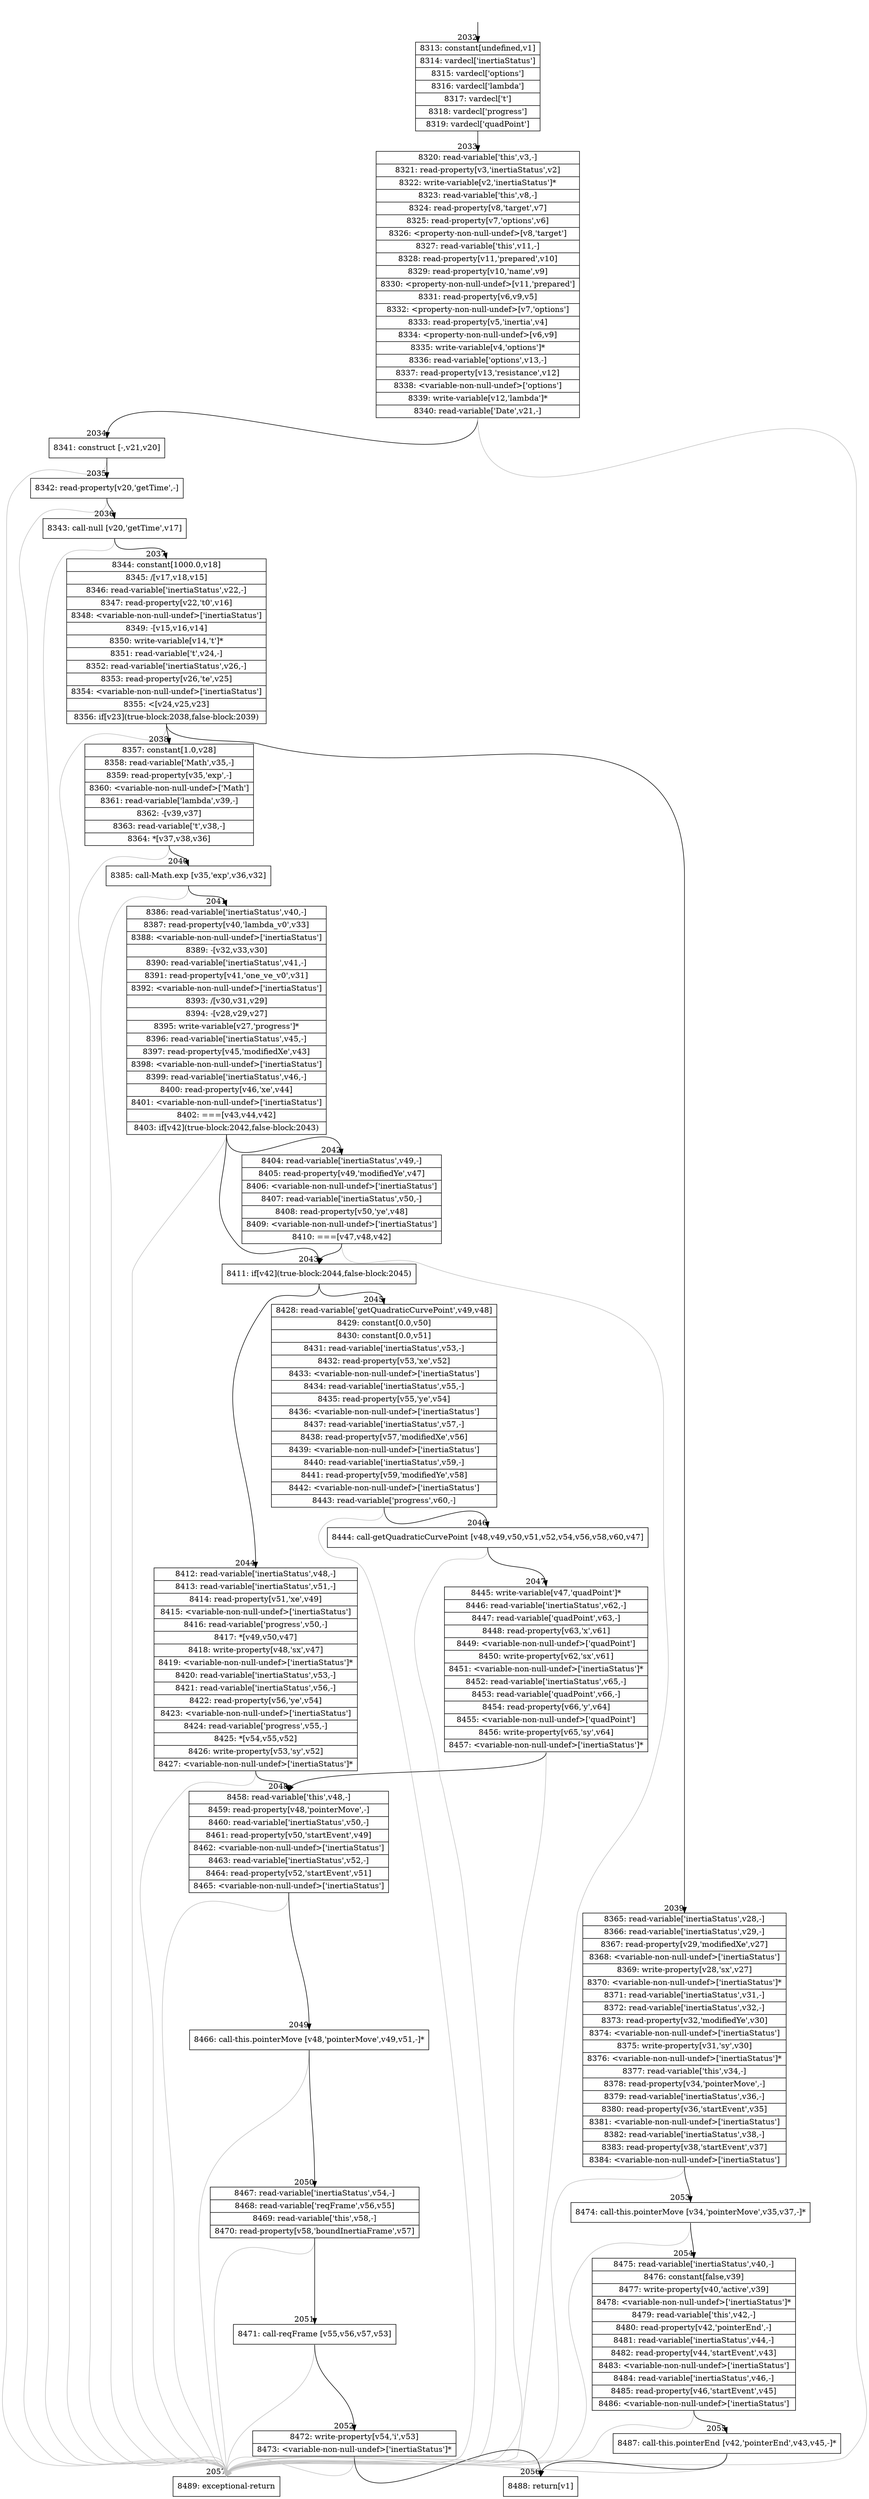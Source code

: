 digraph {
rankdir="TD"
BB_entry98[shape=none,label=""];
BB_entry98 -> BB2032 [tailport=s, headport=n, headlabel="    2032"]
BB2032 [shape=record label="{8313: constant[undefined,v1]|8314: vardecl['inertiaStatus']|8315: vardecl['options']|8316: vardecl['lambda']|8317: vardecl['t']|8318: vardecl['progress']|8319: vardecl['quadPoint']}" ] 
BB2032 -> BB2033 [tailport=s, headport=n, headlabel="      2033"]
BB2033 [shape=record label="{8320: read-variable['this',v3,-]|8321: read-property[v3,'inertiaStatus',v2]|8322: write-variable[v2,'inertiaStatus']*|8323: read-variable['this',v8,-]|8324: read-property[v8,'target',v7]|8325: read-property[v7,'options',v6]|8326: \<property-non-null-undef\>[v8,'target']|8327: read-variable['this',v11,-]|8328: read-property[v11,'prepared',v10]|8329: read-property[v10,'name',v9]|8330: \<property-non-null-undef\>[v11,'prepared']|8331: read-property[v6,v9,v5]|8332: \<property-non-null-undef\>[v7,'options']|8333: read-property[v5,'inertia',v4]|8334: \<property-non-null-undef\>[v6,v9]|8335: write-variable[v4,'options']*|8336: read-variable['options',v13,-]|8337: read-property[v13,'resistance',v12]|8338: \<variable-non-null-undef\>['options']|8339: write-variable[v12,'lambda']*|8340: read-variable['Date',v21,-]}" ] 
BB2033 -> BB2034 [tailport=s, headport=n, headlabel="      2034"]
BB2033 -> BB2057 [tailport=s, headport=n, color=gray, headlabel="      2057"]
BB2034 [shape=record label="{8341: construct [-,v21,v20]}" ] 
BB2034 -> BB2035 [tailport=s, headport=n, headlabel="      2035"]
BB2034 -> BB2057 [tailport=s, headport=n, color=gray]
BB2035 [shape=record label="{8342: read-property[v20,'getTime',-]}" ] 
BB2035 -> BB2036 [tailport=s, headport=n, headlabel="      2036"]
BB2035 -> BB2057 [tailport=s, headport=n, color=gray]
BB2036 [shape=record label="{8343: call-null [v20,'getTime',v17]}" ] 
BB2036 -> BB2037 [tailport=s, headport=n, headlabel="      2037"]
BB2036 -> BB2057 [tailport=s, headport=n, color=gray]
BB2037 [shape=record label="{8344: constant[1000.0,v18]|8345: /[v17,v18,v15]|8346: read-variable['inertiaStatus',v22,-]|8347: read-property[v22,'t0',v16]|8348: \<variable-non-null-undef\>['inertiaStatus']|8349: -[v15,v16,v14]|8350: write-variable[v14,'t']*|8351: read-variable['t',v24,-]|8352: read-variable['inertiaStatus',v26,-]|8353: read-property[v26,'te',v25]|8354: \<variable-non-null-undef\>['inertiaStatus']|8355: \<[v24,v25,v23]|8356: if[v23](true-block:2038,false-block:2039)}" ] 
BB2037 -> BB2038 [tailport=s, headport=n, headlabel="      2038"]
BB2037 -> BB2039 [tailport=s, headport=n, headlabel="      2039"]
BB2037 -> BB2057 [tailport=s, headport=n, color=gray]
BB2038 [shape=record label="{8357: constant[1.0,v28]|8358: read-variable['Math',v35,-]|8359: read-property[v35,'exp',-]|8360: \<variable-non-null-undef\>['Math']|8361: read-variable['lambda',v39,-]|8362: -[v39,v37]|8363: read-variable['t',v38,-]|8364: *[v37,v38,v36]}" ] 
BB2038 -> BB2040 [tailport=s, headport=n, headlabel="      2040"]
BB2038 -> BB2057 [tailport=s, headport=n, color=gray]
BB2039 [shape=record label="{8365: read-variable['inertiaStatus',v28,-]|8366: read-variable['inertiaStatus',v29,-]|8367: read-property[v29,'modifiedXe',v27]|8368: \<variable-non-null-undef\>['inertiaStatus']|8369: write-property[v28,'sx',v27]|8370: \<variable-non-null-undef\>['inertiaStatus']*|8371: read-variable['inertiaStatus',v31,-]|8372: read-variable['inertiaStatus',v32,-]|8373: read-property[v32,'modifiedYe',v30]|8374: \<variable-non-null-undef\>['inertiaStatus']|8375: write-property[v31,'sy',v30]|8376: \<variable-non-null-undef\>['inertiaStatus']*|8377: read-variable['this',v34,-]|8378: read-property[v34,'pointerMove',-]|8379: read-variable['inertiaStatus',v36,-]|8380: read-property[v36,'startEvent',v35]|8381: \<variable-non-null-undef\>['inertiaStatus']|8382: read-variable['inertiaStatus',v38,-]|8383: read-property[v38,'startEvent',v37]|8384: \<variable-non-null-undef\>['inertiaStatus']}" ] 
BB2039 -> BB2053 [tailport=s, headport=n, headlabel="      2053"]
BB2039 -> BB2057 [tailport=s, headport=n, color=gray]
BB2040 [shape=record label="{8385: call-Math.exp [v35,'exp',v36,v32]}" ] 
BB2040 -> BB2041 [tailport=s, headport=n, headlabel="      2041"]
BB2040 -> BB2057 [tailport=s, headport=n, color=gray]
BB2041 [shape=record label="{8386: read-variable['inertiaStatus',v40,-]|8387: read-property[v40,'lambda_v0',v33]|8388: \<variable-non-null-undef\>['inertiaStatus']|8389: -[v32,v33,v30]|8390: read-variable['inertiaStatus',v41,-]|8391: read-property[v41,'one_ve_v0',v31]|8392: \<variable-non-null-undef\>['inertiaStatus']|8393: /[v30,v31,v29]|8394: -[v28,v29,v27]|8395: write-variable[v27,'progress']*|8396: read-variable['inertiaStatus',v45,-]|8397: read-property[v45,'modifiedXe',v43]|8398: \<variable-non-null-undef\>['inertiaStatus']|8399: read-variable['inertiaStatus',v46,-]|8400: read-property[v46,'xe',v44]|8401: \<variable-non-null-undef\>['inertiaStatus']|8402: ===[v43,v44,v42]|8403: if[v42](true-block:2042,false-block:2043)}" ] 
BB2041 -> BB2043 [tailport=s, headport=n, headlabel="      2043"]
BB2041 -> BB2042 [tailport=s, headport=n, headlabel="      2042"]
BB2041 -> BB2057 [tailport=s, headport=n, color=gray]
BB2042 [shape=record label="{8404: read-variable['inertiaStatus',v49,-]|8405: read-property[v49,'modifiedYe',v47]|8406: \<variable-non-null-undef\>['inertiaStatus']|8407: read-variable['inertiaStatus',v50,-]|8408: read-property[v50,'ye',v48]|8409: \<variable-non-null-undef\>['inertiaStatus']|8410: ===[v47,v48,v42]}" ] 
BB2042 -> BB2043 [tailport=s, headport=n]
BB2042 -> BB2057 [tailport=s, headport=n, color=gray]
BB2043 [shape=record label="{8411: if[v42](true-block:2044,false-block:2045)}" ] 
BB2043 -> BB2044 [tailport=s, headport=n, headlabel="      2044"]
BB2043 -> BB2045 [tailport=s, headport=n, headlabel="      2045"]
BB2044 [shape=record label="{8412: read-variable['inertiaStatus',v48,-]|8413: read-variable['inertiaStatus',v51,-]|8414: read-property[v51,'xe',v49]|8415: \<variable-non-null-undef\>['inertiaStatus']|8416: read-variable['progress',v50,-]|8417: *[v49,v50,v47]|8418: write-property[v48,'sx',v47]|8419: \<variable-non-null-undef\>['inertiaStatus']*|8420: read-variable['inertiaStatus',v53,-]|8421: read-variable['inertiaStatus',v56,-]|8422: read-property[v56,'ye',v54]|8423: \<variable-non-null-undef\>['inertiaStatus']|8424: read-variable['progress',v55,-]|8425: *[v54,v55,v52]|8426: write-property[v53,'sy',v52]|8427: \<variable-non-null-undef\>['inertiaStatus']*}" ] 
BB2044 -> BB2048 [tailport=s, headport=n, headlabel="      2048"]
BB2044 -> BB2057 [tailport=s, headport=n, color=gray]
BB2045 [shape=record label="{8428: read-variable['getQuadraticCurvePoint',v49,v48]|8429: constant[0.0,v50]|8430: constant[0.0,v51]|8431: read-variable['inertiaStatus',v53,-]|8432: read-property[v53,'xe',v52]|8433: \<variable-non-null-undef\>['inertiaStatus']|8434: read-variable['inertiaStatus',v55,-]|8435: read-property[v55,'ye',v54]|8436: \<variable-non-null-undef\>['inertiaStatus']|8437: read-variable['inertiaStatus',v57,-]|8438: read-property[v57,'modifiedXe',v56]|8439: \<variable-non-null-undef\>['inertiaStatus']|8440: read-variable['inertiaStatus',v59,-]|8441: read-property[v59,'modifiedYe',v58]|8442: \<variable-non-null-undef\>['inertiaStatus']|8443: read-variable['progress',v60,-]}" ] 
BB2045 -> BB2046 [tailport=s, headport=n, headlabel="      2046"]
BB2045 -> BB2057 [tailport=s, headport=n, color=gray]
BB2046 [shape=record label="{8444: call-getQuadraticCurvePoint [v48,v49,v50,v51,v52,v54,v56,v58,v60,v47]}" ] 
BB2046 -> BB2047 [tailport=s, headport=n, headlabel="      2047"]
BB2046 -> BB2057 [tailport=s, headport=n, color=gray]
BB2047 [shape=record label="{8445: write-variable[v47,'quadPoint']*|8446: read-variable['inertiaStatus',v62,-]|8447: read-variable['quadPoint',v63,-]|8448: read-property[v63,'x',v61]|8449: \<variable-non-null-undef\>['quadPoint']|8450: write-property[v62,'sx',v61]|8451: \<variable-non-null-undef\>['inertiaStatus']*|8452: read-variable['inertiaStatus',v65,-]|8453: read-variable['quadPoint',v66,-]|8454: read-property[v66,'y',v64]|8455: \<variable-non-null-undef\>['quadPoint']|8456: write-property[v65,'sy',v64]|8457: \<variable-non-null-undef\>['inertiaStatus']*}" ] 
BB2047 -> BB2048 [tailport=s, headport=n]
BB2047 -> BB2057 [tailport=s, headport=n, color=gray]
BB2048 [shape=record label="{8458: read-variable['this',v48,-]|8459: read-property[v48,'pointerMove',-]|8460: read-variable['inertiaStatus',v50,-]|8461: read-property[v50,'startEvent',v49]|8462: \<variable-non-null-undef\>['inertiaStatus']|8463: read-variable['inertiaStatus',v52,-]|8464: read-property[v52,'startEvent',v51]|8465: \<variable-non-null-undef\>['inertiaStatus']}" ] 
BB2048 -> BB2049 [tailport=s, headport=n, headlabel="      2049"]
BB2048 -> BB2057 [tailport=s, headport=n, color=gray]
BB2049 [shape=record label="{8466: call-this.pointerMove [v48,'pointerMove',v49,v51,-]*}" ] 
BB2049 -> BB2050 [tailport=s, headport=n, headlabel="      2050"]
BB2049 -> BB2057 [tailport=s, headport=n, color=gray]
BB2050 [shape=record label="{8467: read-variable['inertiaStatus',v54,-]|8468: read-variable['reqFrame',v56,v55]|8469: read-variable['this',v58,-]|8470: read-property[v58,'boundInertiaFrame',v57]}" ] 
BB2050 -> BB2051 [tailport=s, headport=n, headlabel="      2051"]
BB2050 -> BB2057 [tailport=s, headport=n, color=gray]
BB2051 [shape=record label="{8471: call-reqFrame [v55,v56,v57,v53]}" ] 
BB2051 -> BB2052 [tailport=s, headport=n, headlabel="      2052"]
BB2051 -> BB2057 [tailport=s, headport=n, color=gray]
BB2052 [shape=record label="{8472: write-property[v54,'i',v53]|8473: \<variable-non-null-undef\>['inertiaStatus']*}" ] 
BB2052 -> BB2056 [tailport=s, headport=n, headlabel="      2056"]
BB2052 -> BB2057 [tailport=s, headport=n, color=gray]
BB2053 [shape=record label="{8474: call-this.pointerMove [v34,'pointerMove',v35,v37,-]*}" ] 
BB2053 -> BB2054 [tailport=s, headport=n, headlabel="      2054"]
BB2053 -> BB2057 [tailport=s, headport=n, color=gray]
BB2054 [shape=record label="{8475: read-variable['inertiaStatus',v40,-]|8476: constant[false,v39]|8477: write-property[v40,'active',v39]|8478: \<variable-non-null-undef\>['inertiaStatus']*|8479: read-variable['this',v42,-]|8480: read-property[v42,'pointerEnd',-]|8481: read-variable['inertiaStatus',v44,-]|8482: read-property[v44,'startEvent',v43]|8483: \<variable-non-null-undef\>['inertiaStatus']|8484: read-variable['inertiaStatus',v46,-]|8485: read-property[v46,'startEvent',v45]|8486: \<variable-non-null-undef\>['inertiaStatus']}" ] 
BB2054 -> BB2055 [tailport=s, headport=n, headlabel="      2055"]
BB2054 -> BB2057 [tailport=s, headport=n, color=gray]
BB2055 [shape=record label="{8487: call-this.pointerEnd [v42,'pointerEnd',v43,v45,-]*}" ] 
BB2055 -> BB2056 [tailport=s, headport=n]
BB2055 -> BB2057 [tailport=s, headport=n, color=gray]
BB2056 [shape=record label="{8488: return[v1]}" ] 
BB2057 [shape=record label="{8489: exceptional-return}" ] 
//#$~ 2659
}
